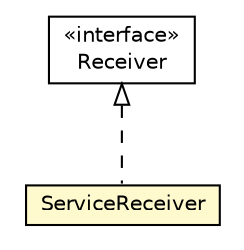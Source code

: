 #!/usr/local/bin/dot
#
# Class diagram 
# Generated by UMLGraph version R5_6-24-gf6e263 (http://www.umlgraph.org/)
#

digraph G {
	edge [fontname="Helvetica",fontsize=10,labelfontname="Helvetica",labelfontsize=10];
	node [fontname="Helvetica",fontsize=10,shape=plaintext];
	nodesep=0.25;
	ranksep=0.5;
	// org.universAAL.tools.ucc.controller.install.ServiceReceiver
	c7435516 [label=<<table title="org.universAAL.tools.ucc.controller.install.ServiceReceiver" border="0" cellborder="1" cellspacing="0" cellpadding="2" port="p" bgcolor="lemonChiffon" href="./ServiceReceiver.html">
		<tr><td><table border="0" cellspacing="0" cellpadding="1">
<tr><td align="center" balign="center"> ServiceReceiver </td></tr>
		</table></td></tr>
		</table>>, URL="./ServiceReceiver.html", fontname="Helvetica", fontcolor="black", fontsize=10.0];
	//org.universAAL.tools.ucc.controller.install.ServiceReceiver implements com.vaadin.ui.Upload.Receiver
	c7435556:p -> c7435516:p [dir=back,arrowtail=empty,style=dashed];
	// com.vaadin.ui.Upload.Receiver
	c7435556 [label=<<table title="com.vaadin.ui.Upload.Receiver" border="0" cellborder="1" cellspacing="0" cellpadding="2" port="p" href="http://java.sun.com/j2se/1.4.2/docs/api/com/vaadin/ui/Upload/Receiver.html">
		<tr><td><table border="0" cellspacing="0" cellpadding="1">
<tr><td align="center" balign="center"> &#171;interface&#187; </td></tr>
<tr><td align="center" balign="center"> Receiver </td></tr>
		</table></td></tr>
		</table>>, URL="http://java.sun.com/j2se/1.4.2/docs/api/com/vaadin/ui/Upload/Receiver.html", fontname="Helvetica", fontcolor="black", fontsize=10.0];
}

